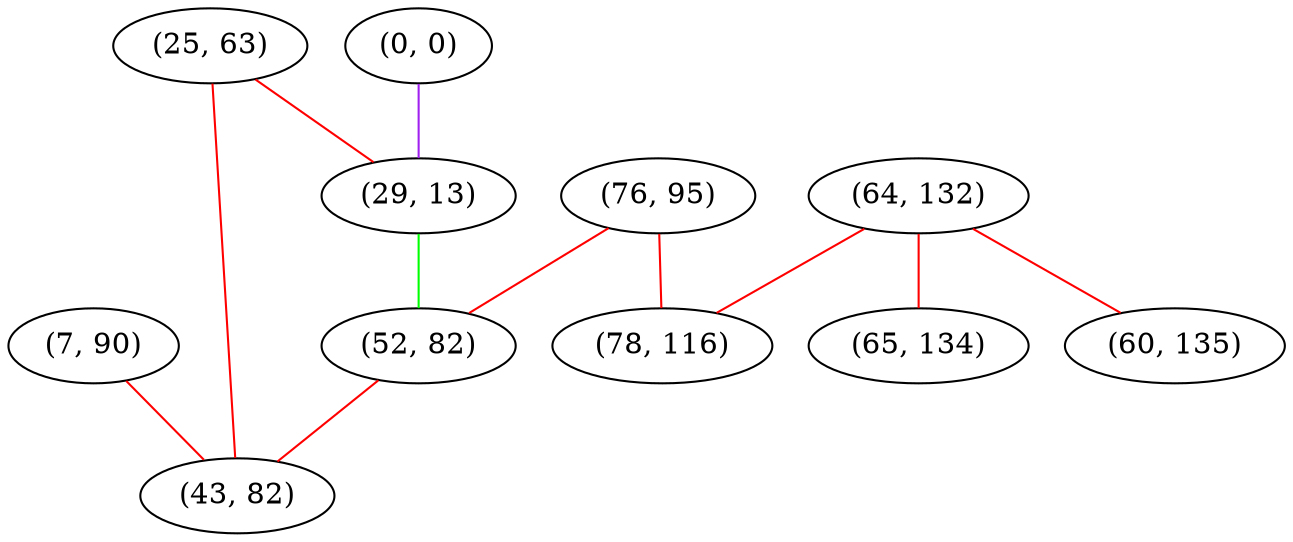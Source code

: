 graph "" {
"(0, 0)";
"(7, 90)";
"(25, 63)";
"(64, 132)";
"(76, 95)";
"(65, 134)";
"(29, 13)";
"(78, 116)";
"(52, 82)";
"(43, 82)";
"(60, 135)";
"(0, 0)" -- "(29, 13)"  [color=purple, key=0, weight=4];
"(7, 90)" -- "(43, 82)"  [color=red, key=0, weight=1];
"(25, 63)" -- "(43, 82)"  [color=red, key=0, weight=1];
"(25, 63)" -- "(29, 13)"  [color=red, key=0, weight=1];
"(64, 132)" -- "(78, 116)"  [color=red, key=0, weight=1];
"(64, 132)" -- "(60, 135)"  [color=red, key=0, weight=1];
"(64, 132)" -- "(65, 134)"  [color=red, key=0, weight=1];
"(76, 95)" -- "(52, 82)"  [color=red, key=0, weight=1];
"(76, 95)" -- "(78, 116)"  [color=red, key=0, weight=1];
"(29, 13)" -- "(52, 82)"  [color=green, key=0, weight=2];
"(52, 82)" -- "(43, 82)"  [color=red, key=0, weight=1];
}
